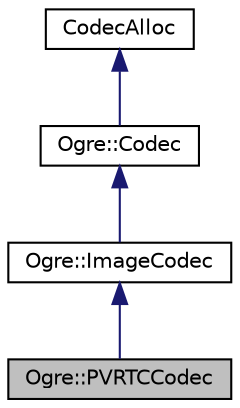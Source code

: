 digraph "Ogre::PVRTCCodec"
{
  bgcolor="transparent";
  edge [fontname="Helvetica",fontsize="10",labelfontname="Helvetica",labelfontsize="10"];
  node [fontname="Helvetica",fontsize="10",shape=record];
  Node0 [label="Ogre::PVRTCCodec",height=0.2,width=0.4,color="black", fillcolor="grey75", style="filled", fontcolor="black"];
  Node1 -> Node0 [dir="back",color="midnightblue",fontsize="10",style="solid",fontname="Helvetica"];
  Node1 [label="Ogre::ImageCodec",height=0.2,width=0.4,color="black",URL="$class_ogre_1_1_image_codec.html",tooltip="Codec specialized in images. "];
  Node2 -> Node1 [dir="back",color="midnightblue",fontsize="10",style="solid",fontname="Helvetica"];
  Node2 [label="Ogre::Codec",height=0.2,width=0.4,color="black",URL="$class_ogre_1_1_codec.html",tooltip="Abstract class that defines a &#39;codec&#39;. "];
  Node3 -> Node2 [dir="back",color="midnightblue",fontsize="10",style="solid",fontname="Helvetica"];
  Node3 [label="CodecAlloc",height=0.2,width=0.4,color="black",URL="$class_ogre_1_1_allocated_object.html"];
}
